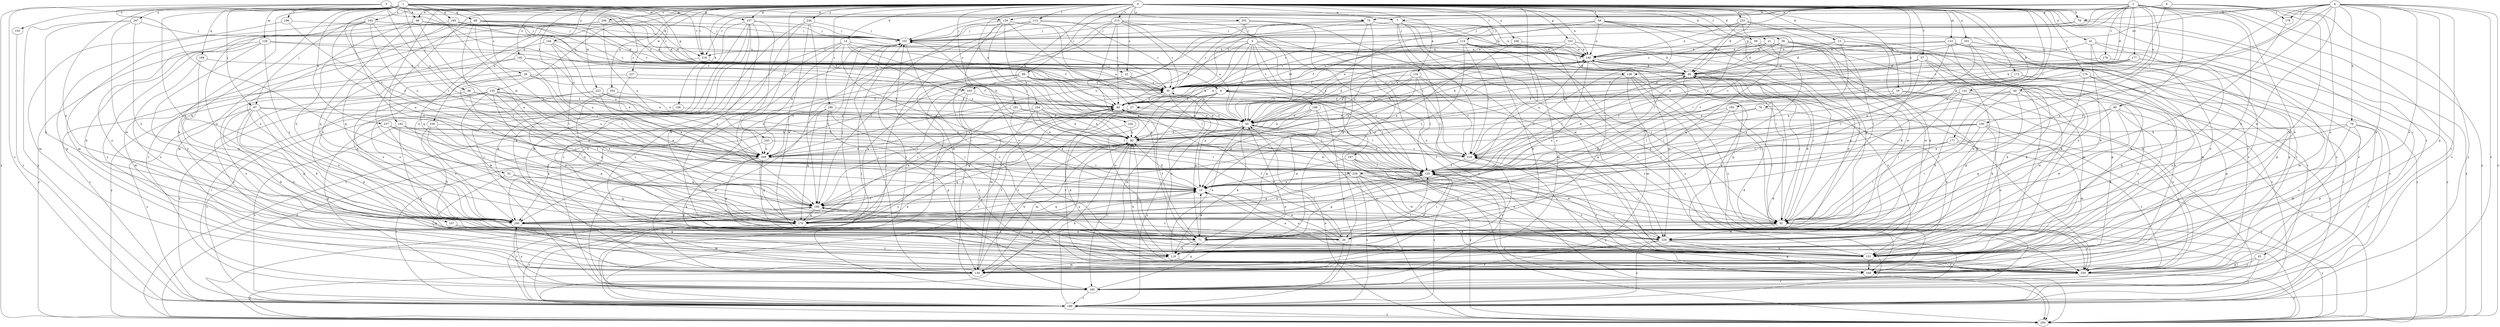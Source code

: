 strict digraph  {
0;
1;
2;
3;
4;
5;
6;
7;
9;
10;
13;
14;
19;
20;
21;
22;
26;
27;
30;
36;
39;
40;
41;
48;
49;
50;
52;
57;
59;
60;
69;
70;
71;
76;
78;
79;
80;
81;
89;
90;
91;
97;
98;
100;
101;
104;
106;
107;
110;
113;
114;
120;
123;
128;
129;
130;
134;
135;
140;
141;
142;
144;
145;
150;
151;
153;
157;
158;
160;
165;
169;
170;
171;
173;
176;
177;
178;
179;
180;
181;
183;
188;
189;
192;
193;
196;
197;
198;
199;
201;
202;
206;
209;
213;
218;
219;
223;
227;
228;
229;
230;
233;
234;
237;
240;
243;
244;
246;
247;
250;
255;
259;
0 -> 7  [label=a];
0 -> 13  [label=b];
0 -> 14  [label=b];
0 -> 19  [label=b];
0 -> 21  [label=c];
0 -> 22  [label=c];
0 -> 36  [label=d];
0 -> 39  [label=d];
0 -> 40  [label=d];
0 -> 41  [label=e];
0 -> 48  [label=e];
0 -> 52  [label=f];
0 -> 57  [label=f];
0 -> 59  [label=f];
0 -> 76  [label=h];
0 -> 78  [label=h];
0 -> 81  [label=i];
0 -> 89  [label=i];
0 -> 97  [label=j];
0 -> 104  [label=k];
0 -> 106  [label=k];
0 -> 113  [label=l];
0 -> 114  [label=l];
0 -> 120  [label=l];
0 -> 123  [label=m];
0 -> 134  [label=n];
0 -> 135  [label=n];
0 -> 140  [label=n];
0 -> 141  [label=o];
0 -> 142  [label=o];
0 -> 144  [label=o];
0 -> 153  [label=p];
0 -> 157  [label=p];
0 -> 171  [label=r];
0 -> 173  [label=r];
0 -> 176  [label=r];
0 -> 181  [label=s];
0 -> 183  [label=s];
0 -> 188  [label=s];
0 -> 192  [label=t];
0 -> 201  [label=u];
0 -> 202  [label=u];
0 -> 206  [label=u];
0 -> 209  [label=u];
0 -> 213  [label=v];
0 -> 218  [label=v];
0 -> 223  [label=w];
0 -> 227  [label=w];
0 -> 230  [label=x];
0 -> 233  [label=x];
0 -> 234  [label=x];
0 -> 243  [label=y];
0 -> 244  [label=y];
0 -> 246  [label=y];
0 -> 255  [label=z];
0 -> 259  [label=z];
1 -> 7  [label=a];
1 -> 22  [label=c];
1 -> 26  [label=c];
1 -> 27  [label=c];
1 -> 48  [label=e];
1 -> 69  [label=g];
1 -> 97  [label=j];
1 -> 98  [label=j];
1 -> 107  [label=k];
1 -> 110  [label=k];
1 -> 128  [label=m];
1 -> 145  [label=o];
1 -> 150  [label=o];
1 -> 157  [label=p];
1 -> 158  [label=p];
1 -> 165  [label=q];
1 -> 169  [label=q];
1 -> 170  [label=q];
1 -> 209  [label=u];
1 -> 218  [label=v];
1 -> 228  [label=w];
1 -> 237  [label=x];
1 -> 240  [label=x];
1 -> 247  [label=y];
2 -> 7  [label=a];
2 -> 9  [label=a];
2 -> 20  [label=b];
2 -> 27  [label=c];
2 -> 30  [label=c];
2 -> 40  [label=d];
2 -> 49  [label=e];
2 -> 90  [label=i];
2 -> 100  [label=j];
2 -> 129  [label=m];
2 -> 151  [label=o];
2 -> 158  [label=p];
2 -> 177  [label=r];
2 -> 178  [label=r];
2 -> 179  [label=r];
2 -> 189  [label=s];
2 -> 193  [label=t];
2 -> 250  [label=y];
3 -> 9  [label=a];
3 -> 30  [label=c];
3 -> 50  [label=e];
3 -> 70  [label=g];
3 -> 91  [label=i];
3 -> 129  [label=m];
3 -> 189  [label=s];
3 -> 193  [label=t];
3 -> 196  [label=t];
3 -> 218  [label=v];
3 -> 250  [label=y];
4 -> 78  [label=h];
4 -> 79  [label=h];
4 -> 80  [label=h];
4 -> 110  [label=k];
4 -> 120  [label=l];
4 -> 140  [label=n];
4 -> 151  [label=o];
4 -> 160  [label=p];
4 -> 179  [label=r];
4 -> 180  [label=r];
4 -> 189  [label=s];
4 -> 228  [label=w];
4 -> 229  [label=w];
4 -> 240  [label=x];
4 -> 250  [label=y];
5 -> 30  [label=c];
5 -> 50  [label=e];
5 -> 60  [label=f];
5 -> 80  [label=h];
5 -> 91  [label=i];
5 -> 140  [label=n];
5 -> 197  [label=t];
5 -> 198  [label=t];
5 -> 218  [label=v];
5 -> 250  [label=y];
6 -> 10  [label=a];
6 -> 70  [label=g];
6 -> 101  [label=j];
6 -> 110  [label=k];
6 -> 151  [label=o];
6 -> 189  [label=s];
6 -> 218  [label=v];
7 -> 101  [label=j];
7 -> 160  [label=p];
7 -> 180  [label=r];
7 -> 219  [label=v];
7 -> 229  [label=w];
7 -> 250  [label=y];
9 -> 10  [label=a];
9 -> 60  [label=f];
9 -> 71  [label=g];
9 -> 120  [label=l];
9 -> 130  [label=m];
9 -> 189  [label=s];
9 -> 219  [label=v];
10 -> 80  [label=h];
10 -> 151  [label=o];
10 -> 170  [label=q];
10 -> 199  [label=t];
13 -> 20  [label=b];
13 -> 120  [label=l];
13 -> 140  [label=n];
13 -> 209  [label=u];
13 -> 259  [label=z];
14 -> 10  [label=a];
14 -> 60  [label=f];
14 -> 71  [label=g];
14 -> 80  [label=h];
14 -> 140  [label=n];
14 -> 219  [label=v];
14 -> 250  [label=y];
14 -> 259  [label=z];
19 -> 60  [label=f];
19 -> 110  [label=k];
19 -> 120  [label=l];
19 -> 259  [label=z];
20 -> 10  [label=a];
20 -> 60  [label=f];
20 -> 120  [label=l];
20 -> 140  [label=n];
20 -> 180  [label=r];
20 -> 199  [label=t];
21 -> 40  [label=d];
21 -> 50  [label=e];
21 -> 140  [label=n];
21 -> 180  [label=r];
21 -> 229  [label=w];
21 -> 240  [label=x];
22 -> 30  [label=c];
22 -> 50  [label=e];
22 -> 189  [label=s];
26 -> 30  [label=c];
26 -> 60  [label=f];
26 -> 91  [label=i];
26 -> 120  [label=l];
26 -> 240  [label=x];
27 -> 50  [label=e];
27 -> 199  [label=t];
27 -> 240  [label=x];
30 -> 60  [label=f];
30 -> 101  [label=j];
30 -> 151  [label=o];
30 -> 180  [label=r];
36 -> 20  [label=b];
36 -> 30  [label=c];
36 -> 80  [label=h];
36 -> 140  [label=n];
36 -> 151  [label=o];
36 -> 160  [label=p];
36 -> 170  [label=q];
36 -> 229  [label=w];
36 -> 250  [label=y];
39 -> 110  [label=k];
39 -> 120  [label=l];
39 -> 130  [label=m];
39 -> 140  [label=n];
40 -> 30  [label=c];
40 -> 50  [label=e];
40 -> 91  [label=i];
40 -> 120  [label=l];
40 -> 151  [label=o];
40 -> 170  [label=q];
40 -> 259  [label=z];
41 -> 20  [label=b];
41 -> 140  [label=n];
41 -> 151  [label=o];
41 -> 250  [label=y];
41 -> 259  [label=z];
48 -> 10  [label=a];
48 -> 30  [label=c];
48 -> 101  [label=j];
48 -> 130  [label=m];
48 -> 170  [label=q];
48 -> 240  [label=x];
49 -> 60  [label=f];
49 -> 71  [label=g];
49 -> 91  [label=i];
49 -> 151  [label=o];
49 -> 219  [label=v];
49 -> 229  [label=w];
50 -> 80  [label=h];
50 -> 110  [label=k];
50 -> 189  [label=s];
50 -> 259  [label=z];
52 -> 10  [label=a];
52 -> 130  [label=m];
52 -> 170  [label=q];
57 -> 40  [label=d];
57 -> 50  [label=e];
57 -> 60  [label=f];
57 -> 110  [label=k];
57 -> 160  [label=p];
57 -> 170  [label=q];
57 -> 229  [label=w];
59 -> 30  [label=c];
59 -> 50  [label=e];
59 -> 71  [label=g];
59 -> 91  [label=i];
59 -> 101  [label=j];
59 -> 120  [label=l];
59 -> 140  [label=n];
59 -> 259  [label=z];
60 -> 50  [label=e];
60 -> 120  [label=l];
60 -> 240  [label=x];
69 -> 30  [label=c];
69 -> 40  [label=d];
69 -> 60  [label=f];
69 -> 101  [label=j];
69 -> 110  [label=k];
69 -> 120  [label=l];
69 -> 170  [label=q];
69 -> 199  [label=t];
70 -> 20  [label=b];
70 -> 30  [label=c];
70 -> 71  [label=g];
70 -> 91  [label=i];
70 -> 101  [label=j];
70 -> 140  [label=n];
70 -> 209  [label=u];
71 -> 10  [label=a];
71 -> 60  [label=f];
71 -> 110  [label=k];
71 -> 120  [label=l];
76 -> 50  [label=e];
76 -> 120  [label=l];
76 -> 151  [label=o];
78 -> 30  [label=c];
78 -> 101  [label=j];
78 -> 250  [label=y];
79 -> 20  [label=b];
79 -> 80  [label=h];
79 -> 130  [label=m];
79 -> 151  [label=o];
79 -> 160  [label=p];
79 -> 180  [label=r];
80 -> 101  [label=j];
80 -> 130  [label=m];
80 -> 140  [label=n];
80 -> 170  [label=q];
80 -> 180  [label=r];
80 -> 209  [label=u];
80 -> 219  [label=v];
81 -> 160  [label=p];
81 -> 189  [label=s];
81 -> 259  [label=z];
89 -> 30  [label=c];
89 -> 120  [label=l];
89 -> 151  [label=o];
89 -> 170  [label=q];
89 -> 180  [label=r];
89 -> 209  [label=u];
89 -> 219  [label=v];
89 -> 229  [label=w];
89 -> 240  [label=x];
90 -> 10  [label=a];
90 -> 50  [label=e];
90 -> 71  [label=g];
90 -> 151  [label=o];
90 -> 229  [label=w];
90 -> 250  [label=y];
91 -> 20  [label=b];
91 -> 40  [label=d];
91 -> 229  [label=w];
91 -> 250  [label=y];
91 -> 259  [label=z];
97 -> 20  [label=b];
97 -> 50  [label=e];
97 -> 71  [label=g];
97 -> 110  [label=k];
97 -> 151  [label=o];
97 -> 189  [label=s];
97 -> 209  [label=u];
97 -> 240  [label=x];
98 -> 50  [label=e];
98 -> 60  [label=f];
98 -> 151  [label=o];
98 -> 199  [label=t];
100 -> 80  [label=h];
100 -> 91  [label=i];
100 -> 120  [label=l];
100 -> 130  [label=m];
100 -> 151  [label=o];
100 -> 209  [label=u];
100 -> 259  [label=z];
101 -> 140  [label=n];
101 -> 199  [label=t];
101 -> 209  [label=u];
101 -> 259  [label=z];
104 -> 80  [label=h];
104 -> 110  [label=k];
106 -> 50  [label=e];
106 -> 189  [label=s];
107 -> 71  [label=g];
107 -> 259  [label=z];
110 -> 50  [label=e];
110 -> 80  [label=h];
110 -> 130  [label=m];
110 -> 199  [label=t];
110 -> 259  [label=z];
113 -> 30  [label=c];
113 -> 101  [label=j];
113 -> 140  [label=n];
113 -> 189  [label=s];
113 -> 240  [label=x];
114 -> 30  [label=c];
114 -> 40  [label=d];
114 -> 60  [label=f];
114 -> 80  [label=h];
114 -> 110  [label=k];
114 -> 130  [label=m];
114 -> 140  [label=n];
114 -> 160  [label=p];
114 -> 189  [label=s];
114 -> 199  [label=t];
114 -> 219  [label=v];
120 -> 10  [label=a];
120 -> 30  [label=c];
120 -> 40  [label=d];
120 -> 50  [label=e];
120 -> 71  [label=g];
120 -> 151  [label=o];
120 -> 189  [label=s];
120 -> 240  [label=x];
120 -> 250  [label=y];
123 -> 10  [label=a];
123 -> 40  [label=d];
123 -> 110  [label=k];
123 -> 140  [label=n];
123 -> 160  [label=p];
123 -> 189  [label=s];
123 -> 259  [label=z];
128 -> 30  [label=c];
128 -> 140  [label=n];
128 -> 151  [label=o];
128 -> 240  [label=x];
128 -> 250  [label=y];
128 -> 259  [label=z];
129 -> 20  [label=b];
129 -> 30  [label=c];
129 -> 50  [label=e];
129 -> 80  [label=h];
129 -> 91  [label=i];
129 -> 101  [label=j];
129 -> 151  [label=o];
129 -> 180  [label=r];
130 -> 60  [label=f];
130 -> 71  [label=g];
130 -> 80  [label=h];
130 -> 101  [label=j];
130 -> 219  [label=v];
130 -> 250  [label=y];
134 -> 30  [label=c];
134 -> 50  [label=e];
134 -> 120  [label=l];
134 -> 209  [label=u];
134 -> 219  [label=v];
134 -> 240  [label=x];
134 -> 259  [label=z];
135 -> 20  [label=b];
135 -> 50  [label=e];
135 -> 60  [label=f];
135 -> 160  [label=p];
135 -> 170  [label=q];
135 -> 189  [label=s];
135 -> 199  [label=t];
135 -> 209  [label=u];
135 -> 240  [label=x];
140 -> 40  [label=d];
140 -> 50  [label=e];
140 -> 80  [label=h];
140 -> 91  [label=i];
140 -> 189  [label=s];
140 -> 229  [label=w];
140 -> 240  [label=x];
141 -> 20  [label=b];
141 -> 60  [label=f];
141 -> 91  [label=i];
141 -> 180  [label=r];
141 -> 189  [label=s];
141 -> 209  [label=u];
142 -> 40  [label=d];
142 -> 120  [label=l];
142 -> 130  [label=m];
142 -> 189  [label=s];
142 -> 209  [label=u];
144 -> 30  [label=c];
144 -> 140  [label=n];
144 -> 199  [label=t];
144 -> 209  [label=u];
144 -> 240  [label=x];
145 -> 10  [label=a];
145 -> 101  [label=j];
145 -> 140  [label=n];
145 -> 160  [label=p];
145 -> 199  [label=t];
145 -> 209  [label=u];
145 -> 219  [label=v];
145 -> 240  [label=x];
150 -> 189  [label=s];
151 -> 10  [label=a];
151 -> 40  [label=d];
151 -> 120  [label=l];
151 -> 160  [label=p];
153 -> 40  [label=d];
153 -> 60  [label=f];
153 -> 80  [label=h];
153 -> 91  [label=i];
153 -> 140  [label=n];
157 -> 20  [label=b];
157 -> 101  [label=j];
157 -> 110  [label=k];
157 -> 151  [label=o];
157 -> 160  [label=p];
157 -> 180  [label=r];
157 -> 199  [label=t];
157 -> 240  [label=x];
158 -> 30  [label=c];
158 -> 71  [label=g];
158 -> 91  [label=i];
158 -> 130  [label=m];
158 -> 180  [label=r];
158 -> 259  [label=z];
160 -> 50  [label=e];
160 -> 60  [label=f];
160 -> 101  [label=j];
165 -> 40  [label=d];
165 -> 60  [label=f];
165 -> 101  [label=j];
165 -> 151  [label=o];
165 -> 240  [label=x];
169 -> 40  [label=d];
169 -> 151  [label=o];
169 -> 229  [label=w];
170 -> 10  [label=a];
170 -> 30  [label=c];
170 -> 101  [label=j];
170 -> 120  [label=l];
170 -> 130  [label=m];
170 -> 189  [label=s];
171 -> 91  [label=i];
171 -> 120  [label=l];
171 -> 219  [label=v];
171 -> 250  [label=y];
171 -> 259  [label=z];
173 -> 30  [label=c];
173 -> 151  [label=o];
173 -> 160  [label=p];
173 -> 219  [label=v];
176 -> 20  [label=b];
176 -> 30  [label=c];
176 -> 60  [label=f];
176 -> 110  [label=k];
176 -> 180  [label=r];
177 -> 20  [label=b];
177 -> 30  [label=c];
177 -> 40  [label=d];
177 -> 50  [label=e];
177 -> 151  [label=o];
177 -> 219  [label=v];
178 -> 40  [label=d];
178 -> 130  [label=m];
179 -> 91  [label=i];
180 -> 50  [label=e];
180 -> 189  [label=s];
180 -> 240  [label=x];
181 -> 10  [label=a];
181 -> 50  [label=e];
181 -> 80  [label=h];
181 -> 250  [label=y];
183 -> 50  [label=e];
183 -> 91  [label=i];
183 -> 120  [label=l];
183 -> 199  [label=t];
188 -> 50  [label=e];
188 -> 130  [label=m];
188 -> 160  [label=p];
188 -> 170  [label=q];
188 -> 240  [label=x];
188 -> 259  [label=z];
189 -> 40  [label=d];
189 -> 60  [label=f];
189 -> 80  [label=h];
189 -> 101  [label=j];
189 -> 199  [label=t];
189 -> 250  [label=y];
192 -> 80  [label=h];
192 -> 160  [label=p];
192 -> 170  [label=q];
192 -> 189  [label=s];
192 -> 219  [label=v];
193 -> 60  [label=f];
193 -> 130  [label=m];
193 -> 199  [label=t];
193 -> 250  [label=y];
196 -> 101  [label=j];
196 -> 130  [label=m];
196 -> 219  [label=v];
197 -> 10  [label=a];
197 -> 91  [label=i];
197 -> 120  [label=l];
197 -> 151  [label=o];
197 -> 229  [label=w];
197 -> 250  [label=y];
198 -> 10  [label=a];
198 -> 50  [label=e];
198 -> 71  [label=g];
198 -> 80  [label=h];
198 -> 120  [label=l];
199 -> 10  [label=a];
199 -> 91  [label=i];
199 -> 170  [label=q];
199 -> 240  [label=x];
201 -> 10  [label=a];
201 -> 50  [label=e];
201 -> 130  [label=m];
201 -> 140  [label=n];
201 -> 151  [label=o];
201 -> 160  [label=p];
202 -> 20  [label=b];
202 -> 60  [label=f];
202 -> 170  [label=q];
206 -> 40  [label=d];
206 -> 101  [label=j];
206 -> 130  [label=m];
206 -> 170  [label=q];
206 -> 180  [label=r];
206 -> 209  [label=u];
209 -> 20  [label=b];
209 -> 71  [label=g];
209 -> 110  [label=k];
209 -> 120  [label=l];
209 -> 170  [label=q];
209 -> 189  [label=s];
213 -> 30  [label=c];
213 -> 50  [label=e];
213 -> 60  [label=f];
213 -> 71  [label=g];
213 -> 101  [label=j];
213 -> 130  [label=m];
213 -> 151  [label=o];
213 -> 199  [label=t];
213 -> 219  [label=v];
218 -> 40  [label=d];
218 -> 250  [label=y];
219 -> 120  [label=l];
219 -> 140  [label=n];
219 -> 250  [label=y];
219 -> 259  [label=z];
223 -> 10  [label=a];
223 -> 50  [label=e];
223 -> 60  [label=f];
223 -> 180  [label=r];
223 -> 209  [label=u];
223 -> 240  [label=x];
227 -> 10  [label=a];
227 -> 30  [label=c];
227 -> 180  [label=r];
228 -> 10  [label=a];
228 -> 91  [label=i];
228 -> 151  [label=o];
228 -> 170  [label=q];
228 -> 189  [label=s];
228 -> 229  [label=w];
228 -> 250  [label=y];
229 -> 151  [label=o];
229 -> 160  [label=p];
229 -> 180  [label=r];
229 -> 189  [label=s];
229 -> 219  [label=v];
230 -> 20  [label=b];
230 -> 80  [label=h];
230 -> 170  [label=q];
230 -> 229  [label=w];
233 -> 40  [label=d];
233 -> 91  [label=i];
233 -> 101  [label=j];
233 -> 140  [label=n];
233 -> 151  [label=o];
233 -> 219  [label=v];
234 -> 50  [label=e];
234 -> 80  [label=h];
234 -> 91  [label=i];
234 -> 120  [label=l];
234 -> 170  [label=q];
234 -> 209  [label=u];
237 -> 80  [label=h];
237 -> 120  [label=l];
237 -> 160  [label=p];
237 -> 199  [label=t];
237 -> 240  [label=x];
240 -> 10  [label=a];
240 -> 20  [label=b];
240 -> 71  [label=g];
240 -> 180  [label=r];
243 -> 120  [label=l];
243 -> 180  [label=r];
243 -> 209  [label=u];
244 -> 101  [label=j];
244 -> 130  [label=m];
244 -> 180  [label=r];
244 -> 199  [label=t];
244 -> 229  [label=w];
246 -> 10  [label=a];
246 -> 140  [label=n];
247 -> 20  [label=b];
247 -> 101  [label=j];
247 -> 189  [label=s];
247 -> 229  [label=w];
247 -> 240  [label=x];
250 -> 40  [label=d];
250 -> 50  [label=e];
250 -> 80  [label=h];
255 -> 50  [label=e];
255 -> 101  [label=j];
255 -> 180  [label=r];
255 -> 209  [label=u];
255 -> 259  [label=z];
259 -> 80  [label=h];
259 -> 180  [label=r];
259 -> 250  [label=y];
}
